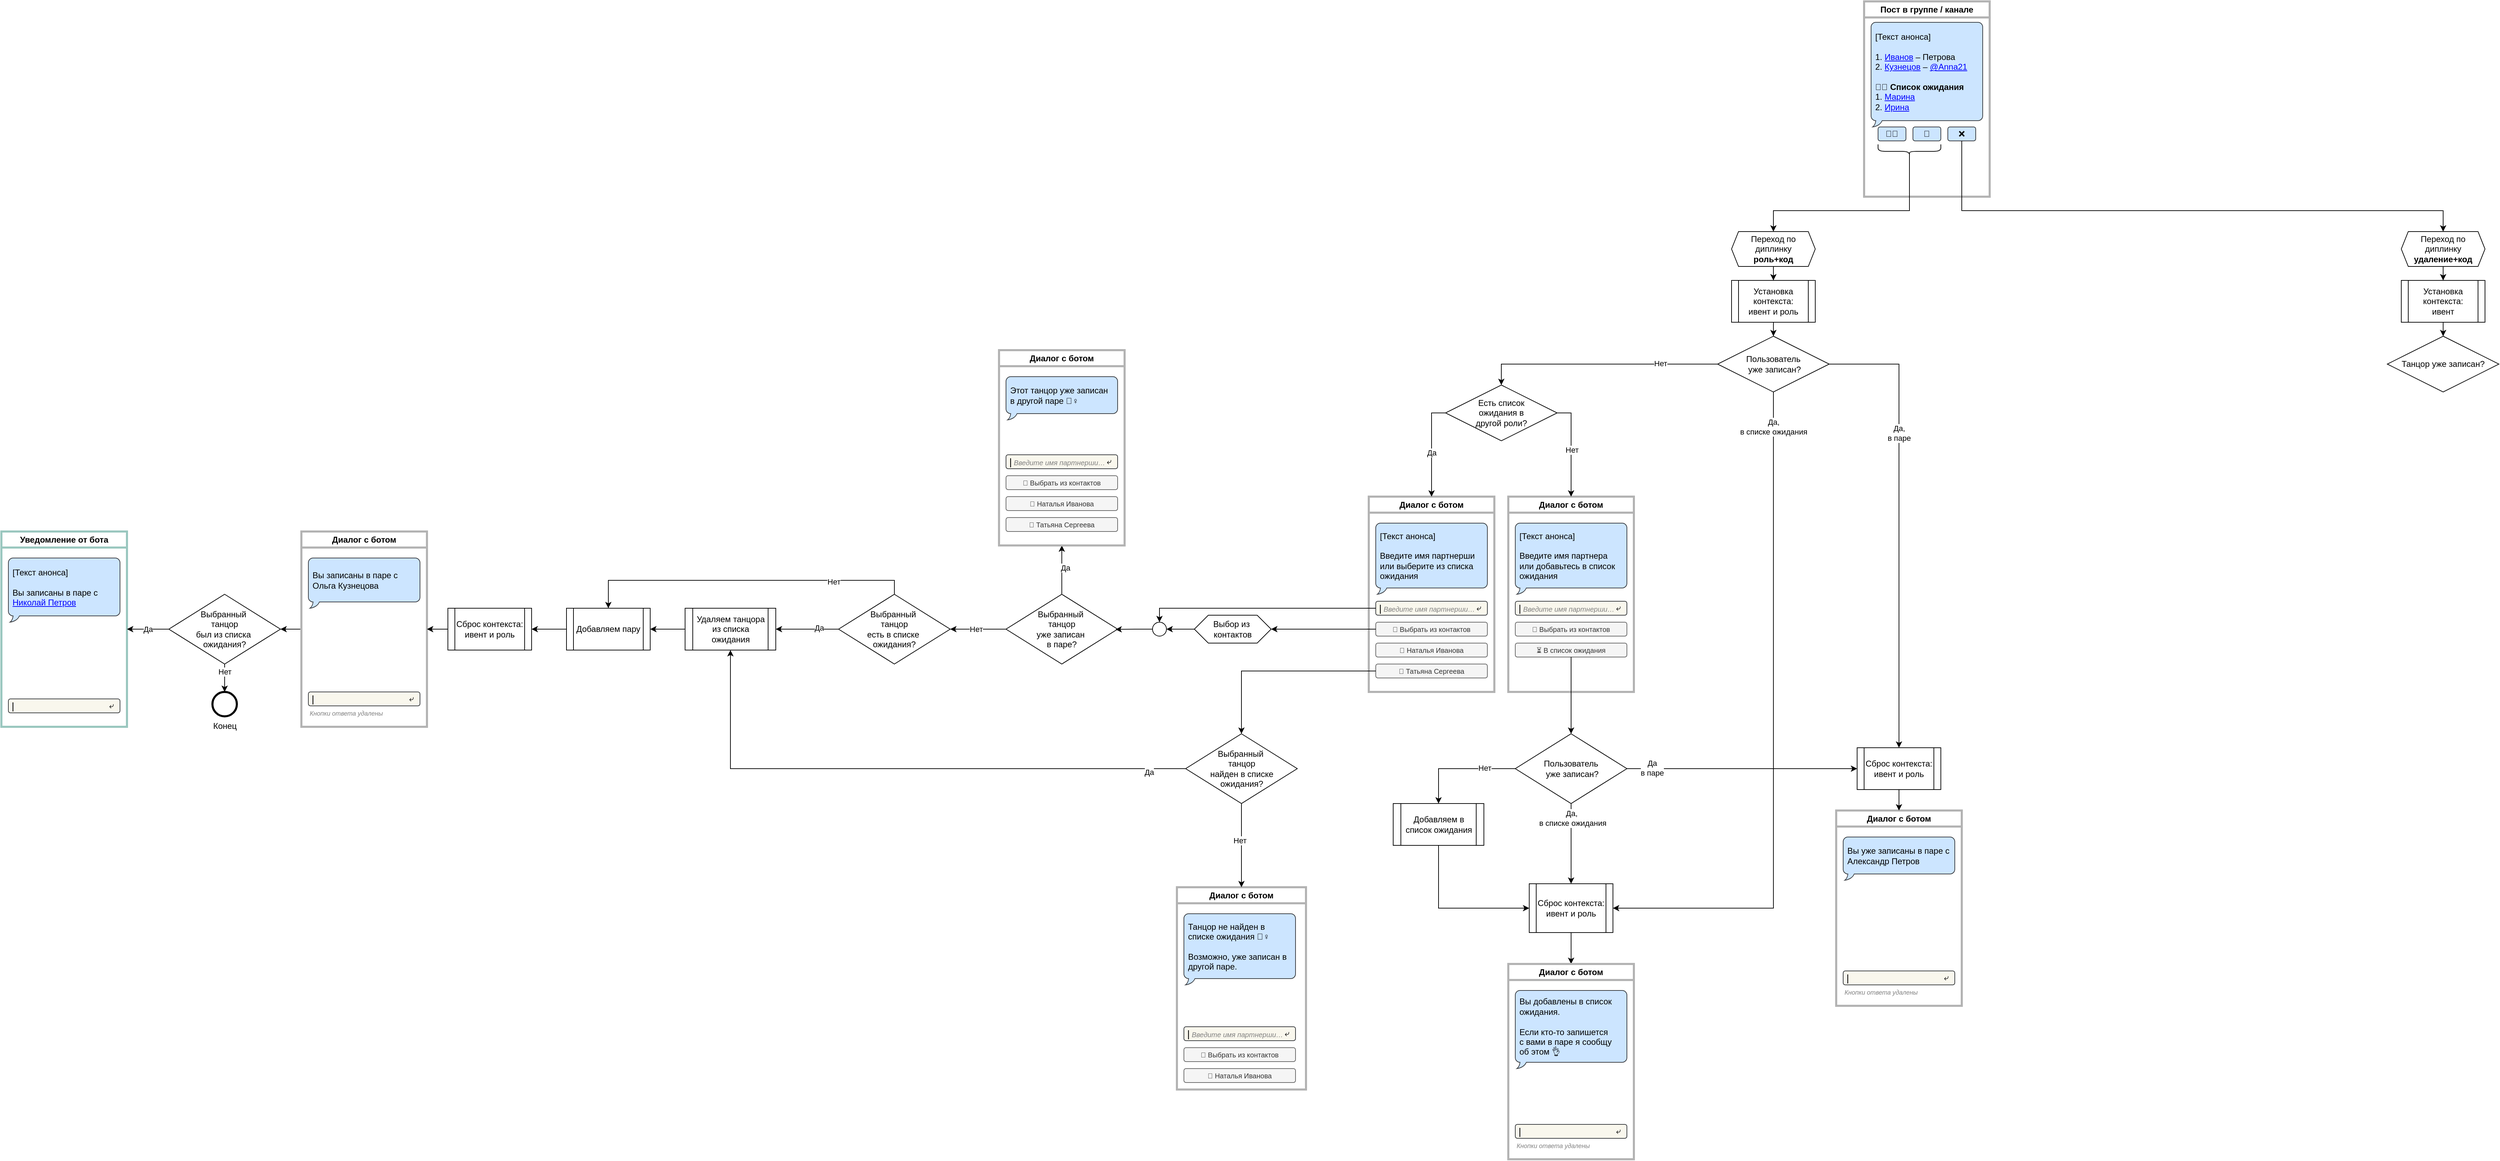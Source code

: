<mxfile version="24.7.17">
  <diagram name="Page-1" id="JDkaawDtC3-U4X-kzh8b">
    <mxGraphModel dx="4072" dy="785" grid="1" gridSize="10" guides="1" tooltips="1" connect="1" arrows="1" fold="1" page="0" pageScale="1" pageWidth="827" pageHeight="1169" math="0" shadow="0">
      <root>
        <mxCell id="0" />
        <mxCell id="1" parent="0" />
        <mxCell id="4QSRPq3Sfnn2Gb9Fl4zd-1" value="Пост в группе / канале" style="swimlane;whiteSpace=wrap;html=1;strokeWidth=3;strokeColor=#B3B3B3;" vertex="1" parent="1">
          <mxGeometry x="70" y="10" width="180" height="280" as="geometry" />
        </mxCell>
        <mxCell id="4QSRPq3Sfnn2Gb9Fl4zd-38" value="&lt;span style=&quot;text-wrap: nowrap;&quot;&gt;[Текст анонса]&lt;/span&gt;&lt;div&gt;&lt;span style=&quot;text-wrap: nowrap;&quot;&gt;&lt;br&gt;&lt;/span&gt;&lt;/div&gt;&lt;div&gt;&lt;span style=&quot;text-wrap: nowrap;&quot;&gt;1. &lt;font style=&quot;&quot; color=&quot;#0000ff&quot;&gt;&lt;u&gt;Иванов&lt;/u&gt;&lt;/font&gt; – Петрова&lt;/span&gt;&lt;/div&gt;&lt;div&gt;&lt;span style=&quot;text-wrap: nowrap;&quot;&gt;2. &lt;font style=&quot;&quot; color=&quot;#0000ff&quot;&gt;&lt;u&gt;Кузнецов&lt;/u&gt;&lt;/font&gt; – &lt;font color=&quot;#0000ff&quot;&gt;&lt;u&gt;@Anna21&lt;/u&gt;&lt;/font&gt;&lt;/span&gt;&lt;/div&gt;&lt;div&gt;&lt;span style=&quot;text-wrap: nowrap;&quot;&gt;&lt;br&gt;&lt;/span&gt;&lt;/div&gt;&lt;div&gt;&lt;span style=&quot;text-wrap: nowrap;&quot;&gt;💃🏻 &lt;b&gt;Список ожидания&lt;/b&gt;&lt;/span&gt;&lt;/div&gt;&lt;div&gt;&lt;span style=&quot;text-wrap: nowrap;&quot;&gt;1. &lt;font style=&quot;&quot; color=&quot;#0000ff&quot;&gt;&lt;u&gt;Марина&lt;/u&gt;&lt;/font&gt;&lt;/span&gt;&lt;/div&gt;&lt;div&gt;&lt;span style=&quot;text-wrap: nowrap;&quot;&gt;2. &lt;font style=&quot;&quot; color=&quot;#0000ff&quot;&gt;&lt;u&gt;Ирина&lt;/u&gt;&lt;/font&gt;&lt;/span&gt;&lt;/div&gt;" style="whiteSpace=wrap;html=1;shape=mxgraph.basic.roundRectCallout;dx=5.4;dy=9;size=6.79;boundedLbl=1;align=left;fillColor=#cce5ff;strokeColor=#36393d;spacing=2;spacingLeft=4;spacingRight=4;" vertex="1" parent="4QSRPq3Sfnn2Gb9Fl4zd-1">
          <mxGeometry x="10" y="30" width="160" height="150" as="geometry" />
        </mxCell>
        <mxCell id="4QSRPq3Sfnn2Gb9Fl4zd-195" value="" style="group" vertex="1" connectable="0" parent="4QSRPq3Sfnn2Gb9Fl4zd-1">
          <mxGeometry x="20" y="180" width="140" height="45" as="geometry" />
        </mxCell>
        <mxCell id="4QSRPq3Sfnn2Gb9Fl4zd-4" value="❌" style="rounded=1;whiteSpace=wrap;html=1;fillColor=#cce5ff;strokeColor=#36393d;" vertex="1" parent="4QSRPq3Sfnn2Gb9Fl4zd-195">
          <mxGeometry x="100" width="40" height="20" as="geometry" />
        </mxCell>
        <mxCell id="4QSRPq3Sfnn2Gb9Fl4zd-3" value="🕺" style="rounded=1;whiteSpace=wrap;html=1;fillColor=#cce5ff;strokeColor=#36393d;" vertex="1" parent="4QSRPq3Sfnn2Gb9Fl4zd-195">
          <mxGeometry x="50" width="40" height="20" as="geometry" />
        </mxCell>
        <mxCell id="4QSRPq3Sfnn2Gb9Fl4zd-2" value="💃🏻" style="rounded=1;whiteSpace=wrap;html=1;fillColor=#cce5ff;strokeColor=#36393d;" vertex="1" parent="4QSRPq3Sfnn2Gb9Fl4zd-195">
          <mxGeometry width="40" height="20" as="geometry" />
        </mxCell>
        <mxCell id="4QSRPq3Sfnn2Gb9Fl4zd-8" value="" style="shape=curlyBracket;whiteSpace=wrap;html=1;rounded=1;labelPosition=left;verticalLabelPosition=middle;align=right;verticalAlign=middle;rotation=-90;" vertex="1" parent="4QSRPq3Sfnn2Gb9Fl4zd-195">
          <mxGeometry x="35" y="-10" width="20" height="90" as="geometry" />
        </mxCell>
        <mxCell id="4QSRPq3Sfnn2Gb9Fl4zd-42" style="edgeStyle=orthogonalEdgeStyle;rounded=0;orthogonalLoop=1;jettySize=auto;html=1;entryX=0.5;entryY=0;entryDx=0;entryDy=0;" edge="1" parent="1" source="4QSRPq3Sfnn2Gb9Fl4zd-9" target="4QSRPq3Sfnn2Gb9Fl4zd-39">
          <mxGeometry relative="1" as="geometry" />
        </mxCell>
        <mxCell id="4QSRPq3Sfnn2Gb9Fl4zd-43" value="Нет" style="edgeLabel;html=1;align=center;verticalAlign=middle;resizable=0;points=[];" vertex="1" connectable="0" parent="4QSRPq3Sfnn2Gb9Fl4zd-42">
          <mxGeometry x="-0.517" y="-1" relative="1" as="geometry">
            <mxPoint as="offset" />
          </mxGeometry>
        </mxCell>
        <mxCell id="4QSRPq3Sfnn2Gb9Fl4zd-56" style="edgeStyle=orthogonalEdgeStyle;rounded=0;orthogonalLoop=1;jettySize=auto;html=1;entryX=1;entryY=0.5;entryDx=0;entryDy=0;" edge="1" parent="1" source="4QSRPq3Sfnn2Gb9Fl4zd-9" target="4QSRPq3Sfnn2Gb9Fl4zd-212">
          <mxGeometry relative="1" as="geometry">
            <mxPoint x="-450" y="1420" as="targetPoint" />
            <Array as="points">
              <mxPoint x="-60" y="1310" />
            </Array>
          </mxGeometry>
        </mxCell>
        <mxCell id="4QSRPq3Sfnn2Gb9Fl4zd-57" value="Да,&lt;div&gt;в списке ожидания&lt;/div&gt;" style="edgeLabel;html=1;align=center;verticalAlign=middle;resizable=0;points=[];" vertex="1" connectable="0" parent="4QSRPq3Sfnn2Gb9Fl4zd-56">
          <mxGeometry x="-0.311" y="1" relative="1" as="geometry">
            <mxPoint x="-1" y="-284" as="offset" />
          </mxGeometry>
        </mxCell>
        <mxCell id="4QSRPq3Sfnn2Gb9Fl4zd-60" style="edgeStyle=orthogonalEdgeStyle;rounded=0;orthogonalLoop=1;jettySize=auto;html=1;entryX=0.5;entryY=0;entryDx=0;entryDy=0;" edge="1" parent="1" source="4QSRPq3Sfnn2Gb9Fl4zd-9" target="4QSRPq3Sfnn2Gb9Fl4zd-210">
          <mxGeometry relative="1" as="geometry">
            <mxPoint x="120" y="1040" as="targetPoint" />
          </mxGeometry>
        </mxCell>
        <mxCell id="4QSRPq3Sfnn2Gb9Fl4zd-61" value="Да,&lt;div&gt;в паре&lt;/div&gt;" style="edgeLabel;html=1;align=center;verticalAlign=middle;resizable=0;points=[];" vertex="1" connectable="0" parent="4QSRPq3Sfnn2Gb9Fl4zd-60">
          <mxGeometry x="0.477" y="2" relative="1" as="geometry">
            <mxPoint x="-2" y="-281" as="offset" />
          </mxGeometry>
        </mxCell>
        <mxCell id="4QSRPq3Sfnn2Gb9Fl4zd-9" value="Пользователь&lt;div&gt;&amp;nbsp;уже записан?&lt;/div&gt;" style="rhombus;whiteSpace=wrap;html=1;" vertex="1" parent="1">
          <mxGeometry x="-140" y="490" width="160" height="80" as="geometry" />
        </mxCell>
        <mxCell id="4QSRPq3Sfnn2Gb9Fl4zd-47" style="edgeStyle=orthogonalEdgeStyle;rounded=0;orthogonalLoop=1;jettySize=auto;html=1;entryX=0.5;entryY=0;entryDx=0;entryDy=0;" edge="1" parent="1" source="4QSRPq3Sfnn2Gb9Fl4zd-10" target="4QSRPq3Sfnn2Gb9Fl4zd-23">
          <mxGeometry relative="1" as="geometry" />
        </mxCell>
        <mxCell id="4QSRPq3Sfnn2Gb9Fl4zd-10" value="Переход по диплинку&lt;div&gt;&lt;b&gt;роль+код&lt;/b&gt;&lt;/div&gt;" style="shape=hexagon;perimeter=hexagonPerimeter2;whiteSpace=wrap;html=1;fixedSize=1;size=10;" vertex="1" parent="1">
          <mxGeometry x="-120" y="340" width="120" height="50" as="geometry" />
        </mxCell>
        <mxCell id="4QSRPq3Sfnn2Gb9Fl4zd-11" value="Диалог с ботом" style="swimlane;whiteSpace=wrap;html=1;strokeWidth=3;strokeColor=#B3B3B3;" vertex="1" parent="1">
          <mxGeometry x="-640" y="720" width="180" height="280" as="geometry" />
        </mxCell>
        <mxCell id="4QSRPq3Sfnn2Gb9Fl4zd-33" value="" style="group" vertex="1" connectable="0" parent="4QSRPq3Sfnn2Gb9Fl4zd-11">
          <mxGeometry x="10" y="140" width="164" height="120" as="geometry" />
        </mxCell>
        <mxCell id="4QSRPq3Sfnn2Gb9Fl4zd-14" value="&lt;font style=&quot;font-size: 10px;&quot;&gt;👤 Татьяна Сергеева&lt;/font&gt;" style="rounded=1;whiteSpace=wrap;html=1;fillColor=#f5f5f5;fontColor=#333333;strokeColor=#666666;" vertex="1" parent="4QSRPq3Sfnn2Gb9Fl4zd-33">
          <mxGeometry y="100" width="160" height="20" as="geometry" />
        </mxCell>
        <mxCell id="4QSRPq3Sfnn2Gb9Fl4zd-17" value="&lt;font style=&quot;&quot;&gt;&lt;i style=&quot;font-size: 10px;&quot;&gt;&amp;nbsp;&lt;/i&gt;&lt;font style=&quot;font-size: 14px;&quot;&gt;|&lt;/font&gt;&lt;i style=&quot;font-size: 10px;&quot;&gt; &lt;font color=&quot;#808080&quot;&gt;Введите имя партнерши…&lt;/font&gt;&lt;/i&gt;&lt;/font&gt;" style="rounded=1;whiteSpace=wrap;html=1;fillColor=#f9f7ed;strokeColor=#36393d;align=left;" vertex="1" parent="4QSRPq3Sfnn2Gb9Fl4zd-33">
          <mxGeometry y="10" width="160" height="20" as="geometry" />
        </mxCell>
        <mxCell id="4QSRPq3Sfnn2Gb9Fl4zd-19" value="&lt;font style=&quot;font-size: 10px;&quot;&gt;👤 Наталья Иванова&lt;/font&gt;" style="rounded=1;whiteSpace=wrap;html=1;fillColor=#f5f5f5;fontColor=#333333;strokeColor=#666666;" vertex="1" parent="4QSRPq3Sfnn2Gb9Fl4zd-33">
          <mxGeometry y="70" width="160" height="20" as="geometry" />
        </mxCell>
        <mxCell id="4QSRPq3Sfnn2Gb9Fl4zd-20" value="&lt;font style=&quot;font-size: 10px;&quot;&gt;👥 Выбрать из контактов&lt;/font&gt;" style="rounded=1;whiteSpace=wrap;html=1;fillColor=#f5f5f5;fontColor=#333333;strokeColor=#666666;" vertex="1" parent="4QSRPq3Sfnn2Gb9Fl4zd-33">
          <mxGeometry y="40" width="160" height="20" as="geometry" />
        </mxCell>
        <mxCell id="4QSRPq3Sfnn2Gb9Fl4zd-21" value="⤵️" style="text;html=1;align=center;verticalAlign=middle;resizable=0;points=[];autosize=1;strokeColor=none;fillColor=none;rotation=90;" vertex="1" parent="4QSRPq3Sfnn2Gb9Fl4zd-33">
          <mxGeometry x="129" y="5" width="40" height="30" as="geometry" />
        </mxCell>
        <mxCell id="4QSRPq3Sfnn2Gb9Fl4zd-37" value="&lt;span style=&quot;text-wrap: nowrap;&quot;&gt;[Текст анонса]&lt;/span&gt;&lt;div style=&quot;text-wrap: nowrap;&quot;&gt;&lt;br&gt;&lt;/div&gt;&lt;div style=&quot;text-wrap: nowrap;&quot;&gt;Введите имя партнерши&lt;br&gt;или&amp;nbsp;&lt;span style=&quot;background-color: initial;&quot;&gt;выберите из списка&lt;/span&gt;&lt;/div&gt;&lt;div style=&quot;text-wrap: nowrap;&quot;&gt;&lt;span style=&quot;background-color: initial;&quot;&gt;ожидания&lt;/span&gt;&lt;/div&gt;" style="whiteSpace=wrap;html=1;shape=mxgraph.basic.roundRectCallout;dx=5.4;dy=9;size=6.79;boundedLbl=1;align=left;fillColor=#cce5ff;strokeColor=#36393d;spacingLeft=4;spacingRight=4;" vertex="1" parent="4QSRPq3Sfnn2Gb9Fl4zd-11">
          <mxGeometry x="10" y="38" width="160" height="102" as="geometry" />
        </mxCell>
        <mxCell id="4QSRPq3Sfnn2Gb9Fl4zd-48" style="edgeStyle=orthogonalEdgeStyle;rounded=0;orthogonalLoop=1;jettySize=auto;html=1;entryX=0.5;entryY=0;entryDx=0;entryDy=0;" edge="1" parent="1" source="4QSRPq3Sfnn2Gb9Fl4zd-23" target="4QSRPq3Sfnn2Gb9Fl4zd-9">
          <mxGeometry relative="1" as="geometry" />
        </mxCell>
        <mxCell id="4QSRPq3Sfnn2Gb9Fl4zd-23" value="Установка контекста:&lt;div&gt;ивент и роль&lt;/div&gt;" style="shape=process;whiteSpace=wrap;html=1;backgroundOutline=1;size=0.083;" vertex="1" parent="1">
          <mxGeometry x="-120" y="410" width="120" height="60" as="geometry" />
        </mxCell>
        <mxCell id="4QSRPq3Sfnn2Gb9Fl4zd-24" value="Диалог с ботом" style="swimlane;whiteSpace=wrap;html=1;strokeWidth=3;strokeColor=#B3B3B3;" vertex="1" parent="1">
          <mxGeometry x="-440" y="720" width="180" height="280" as="geometry" />
        </mxCell>
        <mxCell id="4QSRPq3Sfnn2Gb9Fl4zd-34" value="" style="group" vertex="1" connectable="0" parent="4QSRPq3Sfnn2Gb9Fl4zd-24">
          <mxGeometry x="10" y="140" width="164" height="90" as="geometry" />
        </mxCell>
        <mxCell id="4QSRPq3Sfnn2Gb9Fl4zd-27" value="&lt;font style=&quot;&quot;&gt;&lt;i style=&quot;font-size: 10px;&quot;&gt;&amp;nbsp;&lt;/i&gt;&lt;font style=&quot;font-size: 14px;&quot;&gt;|&lt;/font&gt;&lt;i style=&quot;font-size: 10px;&quot;&gt; &lt;font color=&quot;#808080&quot;&gt;Введите имя партнерши…&lt;/font&gt;&lt;/i&gt;&lt;/font&gt;" style="rounded=1;whiteSpace=wrap;html=1;fillColor=#f9f7ed;strokeColor=#36393d;align=left;" vertex="1" parent="4QSRPq3Sfnn2Gb9Fl4zd-34">
          <mxGeometry y="10" width="160" height="20" as="geometry" />
        </mxCell>
        <mxCell id="4QSRPq3Sfnn2Gb9Fl4zd-29" value="&lt;font style=&quot;font-size: 10px;&quot;&gt;⏳ В список ожидания&lt;/font&gt;" style="rounded=1;whiteSpace=wrap;html=1;fillColor=#f5f5f5;fontColor=#333333;strokeColor=#666666;" vertex="1" parent="4QSRPq3Sfnn2Gb9Fl4zd-34">
          <mxGeometry y="70" width="160" height="20" as="geometry" />
        </mxCell>
        <mxCell id="4QSRPq3Sfnn2Gb9Fl4zd-30" value="&lt;font style=&quot;font-size: 10px;&quot;&gt;👥 Выбрать из контактов&lt;/font&gt;" style="rounded=1;whiteSpace=wrap;html=1;fillColor=#f5f5f5;fontColor=#333333;strokeColor=#666666;" vertex="1" parent="4QSRPq3Sfnn2Gb9Fl4zd-34">
          <mxGeometry y="40" width="160" height="20" as="geometry" />
        </mxCell>
        <mxCell id="4QSRPq3Sfnn2Gb9Fl4zd-31" value="⤵️" style="text;html=1;align=center;verticalAlign=middle;resizable=0;points=[];autosize=1;strokeColor=none;fillColor=none;rotation=90;" vertex="1" parent="4QSRPq3Sfnn2Gb9Fl4zd-34">
          <mxGeometry x="129" y="5" width="40" height="30" as="geometry" />
        </mxCell>
        <mxCell id="4QSRPq3Sfnn2Gb9Fl4zd-36" value="&lt;span style=&quot;text-wrap: nowrap;&quot;&gt;[Текст анонса]&lt;/span&gt;&lt;div style=&quot;text-wrap: nowrap;&quot;&gt;&lt;br&gt;&lt;/div&gt;&lt;div style=&quot;text-wrap: nowrap;&quot;&gt;Введите имя партнера&lt;br&gt;или добавьтесь в список&amp;nbsp;&lt;/div&gt;&lt;div style=&quot;text-wrap: nowrap;&quot;&gt;ожидания&lt;/div&gt;" style="whiteSpace=wrap;html=1;shape=mxgraph.basic.roundRectCallout;dx=5.4;dy=9;size=6.79;boundedLbl=1;align=left;fillColor=#cce5ff;strokeColor=#36393d;spacingLeft=4;spacingRight=4;" vertex="1" parent="4QSRPq3Sfnn2Gb9Fl4zd-24">
          <mxGeometry x="10" y="38" width="160" height="102" as="geometry" />
        </mxCell>
        <mxCell id="4QSRPq3Sfnn2Gb9Fl4zd-40" style="edgeStyle=orthogonalEdgeStyle;rounded=0;orthogonalLoop=1;jettySize=auto;html=1;entryX=0.5;entryY=0;entryDx=0;entryDy=0;exitX=0;exitY=0.5;exitDx=0;exitDy=0;" edge="1" parent="1" source="4QSRPq3Sfnn2Gb9Fl4zd-39" target="4QSRPq3Sfnn2Gb9Fl4zd-11">
          <mxGeometry relative="1" as="geometry" />
        </mxCell>
        <mxCell id="4QSRPq3Sfnn2Gb9Fl4zd-44" value="Да" style="edgeLabel;html=1;align=center;verticalAlign=middle;resizable=0;points=[];" vertex="1" connectable="0" parent="4QSRPq3Sfnn2Gb9Fl4zd-40">
          <mxGeometry x="0.097" relative="1" as="geometry">
            <mxPoint as="offset" />
          </mxGeometry>
        </mxCell>
        <mxCell id="4QSRPq3Sfnn2Gb9Fl4zd-41" style="edgeStyle=orthogonalEdgeStyle;rounded=0;orthogonalLoop=1;jettySize=auto;html=1;entryX=0.5;entryY=0;entryDx=0;entryDy=0;exitX=1;exitY=0.5;exitDx=0;exitDy=0;" edge="1" parent="1" source="4QSRPq3Sfnn2Gb9Fl4zd-39" target="4QSRPq3Sfnn2Gb9Fl4zd-24">
          <mxGeometry relative="1" as="geometry" />
        </mxCell>
        <mxCell id="4QSRPq3Sfnn2Gb9Fl4zd-45" value="Нет" style="edgeLabel;html=1;align=center;verticalAlign=middle;resizable=0;points=[];" vertex="1" connectable="0" parent="4QSRPq3Sfnn2Gb9Fl4zd-41">
          <mxGeometry x="0.042" y="1" relative="1" as="geometry">
            <mxPoint as="offset" />
          </mxGeometry>
        </mxCell>
        <mxCell id="4QSRPq3Sfnn2Gb9Fl4zd-39" value="Есть список &lt;br&gt;ожидания в&lt;br&gt;другой роли?" style="rhombus;whiteSpace=wrap;html=1;" vertex="1" parent="1">
          <mxGeometry x="-530" y="560" width="160" height="80" as="geometry" />
        </mxCell>
        <mxCell id="4QSRPq3Sfnn2Gb9Fl4zd-46" style="edgeStyle=orthogonalEdgeStyle;rounded=0;orthogonalLoop=1;jettySize=auto;html=1;entryX=0.5;entryY=0;entryDx=0;entryDy=0;exitX=0.1;exitY=0.5;exitDx=0;exitDy=0;exitPerimeter=0;" edge="1" parent="1" source="4QSRPq3Sfnn2Gb9Fl4zd-8" target="4QSRPq3Sfnn2Gb9Fl4zd-10">
          <mxGeometry relative="1" as="geometry">
            <Array as="points">
              <mxPoint x="135" y="310" />
              <mxPoint x="-60" y="310" />
            </Array>
          </mxGeometry>
        </mxCell>
        <mxCell id="4QSRPq3Sfnn2Gb9Fl4zd-65" style="edgeStyle=orthogonalEdgeStyle;rounded=0;orthogonalLoop=1;jettySize=auto;html=1;" edge="1" parent="1" source="4QSRPq3Sfnn2Gb9Fl4zd-62" target="4QSRPq3Sfnn2Gb9Fl4zd-64">
          <mxGeometry relative="1" as="geometry" />
        </mxCell>
        <mxCell id="4QSRPq3Sfnn2Gb9Fl4zd-62" value="Переход по диплинку&lt;div&gt;&lt;b&gt;удаление+код&lt;/b&gt;&lt;/div&gt;" style="shape=hexagon;perimeter=hexagonPerimeter2;whiteSpace=wrap;html=1;fixedSize=1;size=10;" vertex="1" parent="1">
          <mxGeometry x="840" y="340" width="120" height="50" as="geometry" />
        </mxCell>
        <mxCell id="4QSRPq3Sfnn2Gb9Fl4zd-63" style="edgeStyle=orthogonalEdgeStyle;rounded=0;orthogonalLoop=1;jettySize=auto;html=1;entryX=0.5;entryY=0;entryDx=0;entryDy=0;exitX=0.5;exitY=1;exitDx=0;exitDy=0;" edge="1" parent="1" source="4QSRPq3Sfnn2Gb9Fl4zd-4" target="4QSRPq3Sfnn2Gb9Fl4zd-62">
          <mxGeometry relative="1" as="geometry">
            <Array as="points">
              <mxPoint x="210" y="310" />
              <mxPoint x="900" y="310" />
            </Array>
          </mxGeometry>
        </mxCell>
        <mxCell id="4QSRPq3Sfnn2Gb9Fl4zd-67" style="edgeStyle=orthogonalEdgeStyle;rounded=0;orthogonalLoop=1;jettySize=auto;html=1;entryX=0.5;entryY=0;entryDx=0;entryDy=0;" edge="1" parent="1" source="4QSRPq3Sfnn2Gb9Fl4zd-64" target="4QSRPq3Sfnn2Gb9Fl4zd-66">
          <mxGeometry relative="1" as="geometry" />
        </mxCell>
        <mxCell id="4QSRPq3Sfnn2Gb9Fl4zd-64" value="Установка контекста:&lt;div&gt;ивент&lt;/div&gt;" style="shape=process;whiteSpace=wrap;html=1;backgroundOutline=1;size=0.083;" vertex="1" parent="1">
          <mxGeometry x="840" y="410" width="120" height="60" as="geometry" />
        </mxCell>
        <mxCell id="4QSRPq3Sfnn2Gb9Fl4zd-66" value="Танцор уже записан?" style="rhombus;whiteSpace=wrap;html=1;" vertex="1" parent="1">
          <mxGeometry x="820" y="490" width="160" height="80" as="geometry" />
        </mxCell>
        <mxCell id="4QSRPq3Sfnn2Gb9Fl4zd-202" style="edgeStyle=orthogonalEdgeStyle;rounded=0;orthogonalLoop=1;jettySize=auto;html=1;exitX=0;exitY=0.5;exitDx=0;exitDy=0;entryX=1;entryY=0.5;entryDx=0;entryDy=0;" edge="1" parent="1" source="4QSRPq3Sfnn2Gb9Fl4zd-88" target="4QSRPq3Sfnn2Gb9Fl4zd-197">
          <mxGeometry relative="1" as="geometry" />
        </mxCell>
        <mxCell id="4QSRPq3Sfnn2Gb9Fl4zd-88" value="Диалог с ботом" style="swimlane;whiteSpace=wrap;html=1;strokeWidth=3;strokeColor=#B3B3B3;" vertex="1" parent="1">
          <mxGeometry x="-2170" y="770" width="180" height="280" as="geometry" />
        </mxCell>
        <mxCell id="4QSRPq3Sfnn2Gb9Fl4zd-89" value="&lt;span style=&quot;text-wrap: nowrap;&quot;&gt;Вы записаны в паре с&lt;/span&gt;&lt;span style=&quot;text-wrap: nowrap; background-color: initial;&quot;&gt;&amp;nbsp;&lt;/span&gt;&lt;div&gt;&lt;span style=&quot;text-wrap: nowrap; background-color: initial;&quot;&gt;Ольга&amp;nbsp;&lt;/span&gt;&lt;span style=&quot;text-wrap: nowrap; background-color: initial;&quot;&gt;Кузнецова&lt;/span&gt;&lt;/div&gt;" style="whiteSpace=wrap;html=1;shape=mxgraph.basic.roundRectCallout;dx=5.4;dy=9;size=6.79;boundedLbl=1;align=left;fillColor=#cce5ff;strokeColor=#36393d;spacingLeft=4;spacingRight=4;" vertex="1" parent="4QSRPq3Sfnn2Gb9Fl4zd-88">
          <mxGeometry x="10" y="38" width="160" height="72" as="geometry" />
        </mxCell>
        <mxCell id="4QSRPq3Sfnn2Gb9Fl4zd-90" value="" style="group" vertex="1" connectable="0" parent="4QSRPq3Sfnn2Gb9Fl4zd-88">
          <mxGeometry x="10" y="220" width="164" height="40" as="geometry" />
        </mxCell>
        <mxCell id="4QSRPq3Sfnn2Gb9Fl4zd-91" value="&lt;font style=&quot;&quot;&gt;&lt;i style=&quot;font-size: 10px;&quot;&gt;&amp;nbsp;&lt;/i&gt;&lt;font style=&quot;font-size: 14px;&quot;&gt;|&lt;/font&gt;&lt;/font&gt;" style="rounded=1;whiteSpace=wrap;html=1;fillColor=#f9f7ed;strokeColor=#36393d;align=left;" vertex="1" parent="4QSRPq3Sfnn2Gb9Fl4zd-90">
          <mxGeometry y="10" width="160" height="20" as="geometry" />
        </mxCell>
        <mxCell id="4QSRPq3Sfnn2Gb9Fl4zd-92" value="⤵️" style="text;html=1;align=center;verticalAlign=middle;resizable=0;points=[];autosize=1;strokeColor=none;fillColor=none;rotation=90;" vertex="1" parent="4QSRPq3Sfnn2Gb9Fl4zd-90">
          <mxGeometry x="129" y="5" width="40" height="30" as="geometry" />
        </mxCell>
        <mxCell id="4QSRPq3Sfnn2Gb9Fl4zd-93" value="&lt;font color=&quot;#808080&quot; style=&quot;font-size: 9px;&quot;&gt;Кнопки ответа удалены&lt;/font&gt;" style="text;html=1;align=left;verticalAlign=middle;whiteSpace=wrap;rounded=0;fontSize=10;fontStyle=2" vertex="1" parent="4QSRPq3Sfnn2Gb9Fl4zd-88">
          <mxGeometry x="10" y="250" width="160" height="20" as="geometry" />
        </mxCell>
        <mxCell id="4QSRPq3Sfnn2Gb9Fl4zd-165" style="edgeStyle=orthogonalEdgeStyle;rounded=0;orthogonalLoop=1;jettySize=auto;html=1;entryX=1;entryY=0.5;entryDx=0;entryDy=0;" edge="1" parent="1" source="4QSRPq3Sfnn2Gb9Fl4zd-99" target="4QSRPq3Sfnn2Gb9Fl4zd-163">
          <mxGeometry relative="1" as="geometry" />
        </mxCell>
        <mxCell id="4QSRPq3Sfnn2Gb9Fl4zd-99" value="Выбор из&amp;nbsp;&lt;div&gt;&lt;span style=&quot;background-color: initial;&quot;&gt;контактов&lt;/span&gt;&lt;/div&gt;" style="shape=hexagon;perimeter=hexagonPerimeter2;whiteSpace=wrap;html=1;fixedSize=1;" vertex="1" parent="1">
          <mxGeometry x="-890" y="890" width="110" height="40" as="geometry" />
        </mxCell>
        <mxCell id="4QSRPq3Sfnn2Gb9Fl4zd-100" value="Диалог с ботом" style="swimlane;whiteSpace=wrap;html=1;strokeWidth=3;strokeColor=#B3B3B3;" vertex="1" parent="1">
          <mxGeometry x="-915" y="1280" width="185" height="290" as="geometry" />
        </mxCell>
        <mxCell id="4QSRPq3Sfnn2Gb9Fl4zd-101" value="&lt;div&gt;&lt;span style=&quot;text-wrap: nowrap;&quot;&gt;Танцор не найден в&amp;nbsp;&lt;/span&gt;&lt;/div&gt;&lt;div&gt;&lt;span style=&quot;text-wrap: nowrap;&quot;&gt;списке ожидания 🤷‍♀️&lt;/span&gt;&lt;/div&gt;&lt;div&gt;&lt;span style=&quot;text-wrap: nowrap;&quot;&gt;&lt;br&gt;&lt;/span&gt;&lt;/div&gt;&lt;div&gt;&lt;span style=&quot;text-wrap: nowrap;&quot;&gt;Возможно, уже записан в&lt;/span&gt;&lt;/div&gt;&lt;div&gt;&lt;span style=&quot;text-wrap: nowrap;&quot;&gt;другой паре.&lt;/span&gt;&lt;/div&gt;" style="whiteSpace=wrap;html=1;shape=mxgraph.basic.roundRectCallout;dx=5.4;dy=9;size=6.79;boundedLbl=1;align=left;fillColor=#cce5ff;strokeColor=#36393d;spacingLeft=4;spacingRight=4;" vertex="1" parent="4QSRPq3Sfnn2Gb9Fl4zd-100">
          <mxGeometry x="10" y="38" width="160" height="102" as="geometry" />
        </mxCell>
        <mxCell id="4QSRPq3Sfnn2Gb9Fl4zd-112" value="" style="group" vertex="1" connectable="0" parent="4QSRPq3Sfnn2Gb9Fl4zd-100">
          <mxGeometry x="10" y="190" width="164" height="90" as="geometry" />
        </mxCell>
        <mxCell id="4QSRPq3Sfnn2Gb9Fl4zd-108" value="&lt;font style=&quot;&quot;&gt;&lt;i style=&quot;font-size: 10px;&quot;&gt;&amp;nbsp;&lt;/i&gt;&lt;font style=&quot;font-size: 14px;&quot;&gt;|&lt;/font&gt;&lt;i style=&quot;font-size: 10px;&quot;&gt; &lt;font color=&quot;#808080&quot;&gt;Введите имя партнерши…&lt;/font&gt;&lt;/i&gt;&lt;/font&gt;" style="rounded=1;whiteSpace=wrap;html=1;fillColor=#f9f7ed;strokeColor=#36393d;align=left;" vertex="1" parent="4QSRPq3Sfnn2Gb9Fl4zd-112">
          <mxGeometry y="10" width="160" height="20" as="geometry" />
        </mxCell>
        <mxCell id="4QSRPq3Sfnn2Gb9Fl4zd-109" value="&lt;font style=&quot;font-size: 10px;&quot;&gt;👤 Наталья Иванова&lt;/font&gt;" style="rounded=1;whiteSpace=wrap;html=1;fillColor=#f5f5f5;fontColor=#333333;strokeColor=#666666;" vertex="1" parent="4QSRPq3Sfnn2Gb9Fl4zd-112">
          <mxGeometry y="70" width="160" height="20" as="geometry" />
        </mxCell>
        <mxCell id="4QSRPq3Sfnn2Gb9Fl4zd-110" value="&lt;font style=&quot;font-size: 10px;&quot;&gt;👥 Выбрать из контактов&lt;/font&gt;" style="rounded=1;whiteSpace=wrap;html=1;fillColor=#f5f5f5;fontColor=#333333;strokeColor=#666666;" vertex="1" parent="4QSRPq3Sfnn2Gb9Fl4zd-112">
          <mxGeometry y="40" width="160" height="20" as="geometry" />
        </mxCell>
        <mxCell id="4QSRPq3Sfnn2Gb9Fl4zd-111" value="⤵️" style="text;html=1;align=center;verticalAlign=middle;resizable=0;points=[];autosize=1;strokeColor=none;fillColor=none;rotation=90;" vertex="1" parent="4QSRPq3Sfnn2Gb9Fl4zd-112">
          <mxGeometry x="129" y="5" width="40" height="30" as="geometry" />
        </mxCell>
        <mxCell id="4QSRPq3Sfnn2Gb9Fl4zd-138" style="edgeStyle=orthogonalEdgeStyle;rounded=0;orthogonalLoop=1;jettySize=auto;html=1;entryX=1;entryY=0.5;entryDx=0;entryDy=0;" edge="1" parent="1" source="4QSRPq3Sfnn2Gb9Fl4zd-113" target="4QSRPq3Sfnn2Gb9Fl4zd-131">
          <mxGeometry relative="1" as="geometry" />
        </mxCell>
        <mxCell id="4QSRPq3Sfnn2Gb9Fl4zd-158" value="Нет" style="edgeLabel;html=1;align=center;verticalAlign=middle;resizable=0;points=[];" vertex="1" connectable="0" parent="4QSRPq3Sfnn2Gb9Fl4zd-138">
          <mxGeometry x="0.044" relative="1" as="geometry">
            <mxPoint x="-1" as="offset" />
          </mxGeometry>
        </mxCell>
        <mxCell id="4QSRPq3Sfnn2Gb9Fl4zd-148" style="edgeStyle=orthogonalEdgeStyle;rounded=0;orthogonalLoop=1;jettySize=auto;html=1;entryX=0.5;entryY=1;entryDx=0;entryDy=0;" edge="1" parent="1" source="4QSRPq3Sfnn2Gb9Fl4zd-113" target="4QSRPq3Sfnn2Gb9Fl4zd-140">
          <mxGeometry relative="1" as="geometry" />
        </mxCell>
        <mxCell id="4QSRPq3Sfnn2Gb9Fl4zd-157" value="Да" style="edgeLabel;html=1;align=center;verticalAlign=middle;resizable=0;points=[];" vertex="1" connectable="0" parent="4QSRPq3Sfnn2Gb9Fl4zd-148">
          <mxGeometry x="0.087" y="-5" relative="1" as="geometry">
            <mxPoint as="offset" />
          </mxGeometry>
        </mxCell>
        <mxCell id="4QSRPq3Sfnn2Gb9Fl4zd-113" value="Выбранный&amp;nbsp;&lt;div&gt;танцор&lt;div&gt;&lt;div&gt;&lt;span style=&quot;background-color: initial;&quot;&gt;уже записан&amp;nbsp;&lt;/span&gt;&lt;/div&gt;&lt;div&gt;&lt;span style=&quot;background-color: initial;&quot;&gt;в паре?&lt;/span&gt;&lt;/div&gt;&lt;/div&gt;&lt;/div&gt;" style="rhombus;whiteSpace=wrap;html=1;" vertex="1" parent="1">
          <mxGeometry x="-1160" y="860" width="160" height="100" as="geometry" />
        </mxCell>
        <mxCell id="4QSRPq3Sfnn2Gb9Fl4zd-129" style="edgeStyle=orthogonalEdgeStyle;rounded=0;orthogonalLoop=1;jettySize=auto;html=1;entryX=1;entryY=0.5;entryDx=0;entryDy=0;exitX=0;exitY=0.5;exitDx=0;exitDy=0;exitPerimeter=0;" edge="1" parent="1" target="4QSRPq3Sfnn2Gb9Fl4zd-124">
          <mxGeometry relative="1" as="geometry">
            <mxPoint x="-1700" y="910" as="sourcePoint" />
          </mxGeometry>
        </mxCell>
        <mxCell id="4QSRPq3Sfnn2Gb9Fl4zd-203" style="edgeStyle=orthogonalEdgeStyle;rounded=0;orthogonalLoop=1;jettySize=auto;html=1;entryX=1;entryY=0.5;entryDx=0;entryDy=0;" edge="1" parent="1" source="4QSRPq3Sfnn2Gb9Fl4zd-123" target="4QSRPq3Sfnn2Gb9Fl4zd-124">
          <mxGeometry relative="1" as="geometry" />
        </mxCell>
        <mxCell id="4QSRPq3Sfnn2Gb9Fl4zd-123" value="Удаляем танцора из списка ожидания" style="shape=process;whiteSpace=wrap;html=1;backgroundOutline=1;size=0.083;" vertex="1" parent="1">
          <mxGeometry x="-1620" y="880" width="130" height="60" as="geometry" />
        </mxCell>
        <mxCell id="4QSRPq3Sfnn2Gb9Fl4zd-130" style="edgeStyle=orthogonalEdgeStyle;rounded=0;orthogonalLoop=1;jettySize=auto;html=1;entryX=1;entryY=0.5;entryDx=0;entryDy=0;" edge="1" parent="1" source="4QSRPq3Sfnn2Gb9Fl4zd-221" target="4QSRPq3Sfnn2Gb9Fl4zd-88">
          <mxGeometry relative="1" as="geometry" />
        </mxCell>
        <mxCell id="4QSRPq3Sfnn2Gb9Fl4zd-124" value="Добавляем пару" style="shape=process;whiteSpace=wrap;html=1;backgroundOutline=1;size=0.083;" vertex="1" parent="1">
          <mxGeometry x="-1790" y="880" width="120" height="60" as="geometry" />
        </mxCell>
        <mxCell id="4QSRPq3Sfnn2Gb9Fl4zd-126" style="edgeStyle=orthogonalEdgeStyle;rounded=0;orthogonalLoop=1;jettySize=auto;html=1;entryX=0.5;entryY=0;entryDx=0;entryDy=0;" edge="1" parent="1" source="4QSRPq3Sfnn2Gb9Fl4zd-125" target="4QSRPq3Sfnn2Gb9Fl4zd-100">
          <mxGeometry relative="1" as="geometry" />
        </mxCell>
        <mxCell id="4QSRPq3Sfnn2Gb9Fl4zd-155" value="Нет" style="edgeLabel;html=1;align=center;verticalAlign=middle;resizable=0;points=[];" vertex="1" connectable="0" parent="4QSRPq3Sfnn2Gb9Fl4zd-126">
          <mxGeometry x="-0.114" y="-3" relative="1" as="geometry">
            <mxPoint as="offset" />
          </mxGeometry>
        </mxCell>
        <mxCell id="4QSRPq3Sfnn2Gb9Fl4zd-128" style="edgeStyle=orthogonalEdgeStyle;rounded=0;orthogonalLoop=1;jettySize=auto;html=1;entryX=0.5;entryY=1;entryDx=0;entryDy=0;" edge="1" parent="1" source="4QSRPq3Sfnn2Gb9Fl4zd-125" target="4QSRPq3Sfnn2Gb9Fl4zd-123">
          <mxGeometry relative="1" as="geometry" />
        </mxCell>
        <mxCell id="4QSRPq3Sfnn2Gb9Fl4zd-156" value="Да" style="edgeLabel;html=1;align=center;verticalAlign=middle;resizable=0;points=[];" vertex="1" connectable="0" parent="4QSRPq3Sfnn2Gb9Fl4zd-128">
          <mxGeometry x="-0.872" y="5" relative="1" as="geometry">
            <mxPoint as="offset" />
          </mxGeometry>
        </mxCell>
        <mxCell id="4QSRPq3Sfnn2Gb9Fl4zd-125" value="Выбранный&amp;nbsp;&lt;div&gt;танцор&lt;div&gt;&lt;div&gt;&lt;div&gt;найден в списке&lt;/div&gt;&lt;div&gt;ожидания?&lt;/div&gt;&lt;/div&gt;&lt;/div&gt;&lt;/div&gt;" style="rhombus;whiteSpace=wrap;html=1;" vertex="1" parent="1">
          <mxGeometry x="-902.5" y="1060" width="160" height="100" as="geometry" />
        </mxCell>
        <mxCell id="4QSRPq3Sfnn2Gb9Fl4zd-127" style="edgeStyle=orthogonalEdgeStyle;rounded=0;orthogonalLoop=1;jettySize=auto;html=1;entryX=0.5;entryY=0;entryDx=0;entryDy=0;" edge="1" parent="1" source="4QSRPq3Sfnn2Gb9Fl4zd-14" target="4QSRPq3Sfnn2Gb9Fl4zd-125">
          <mxGeometry relative="1" as="geometry" />
        </mxCell>
        <mxCell id="4QSRPq3Sfnn2Gb9Fl4zd-132" style="edgeStyle=orthogonalEdgeStyle;rounded=0;orthogonalLoop=1;jettySize=auto;html=1;entryX=1;entryY=0.5;entryDx=0;entryDy=0;" edge="1" parent="1" source="4QSRPq3Sfnn2Gb9Fl4zd-131" target="4QSRPq3Sfnn2Gb9Fl4zd-123">
          <mxGeometry relative="1" as="geometry" />
        </mxCell>
        <mxCell id="4QSRPq3Sfnn2Gb9Fl4zd-167" value="Да" style="edgeLabel;html=1;align=center;verticalAlign=middle;resizable=0;points=[];" vertex="1" connectable="0" parent="4QSRPq3Sfnn2Gb9Fl4zd-132">
          <mxGeometry x="-0.378" y="-2" relative="1" as="geometry">
            <mxPoint as="offset" />
          </mxGeometry>
        </mxCell>
        <mxCell id="4QSRPq3Sfnn2Gb9Fl4zd-139" style="edgeStyle=orthogonalEdgeStyle;rounded=0;orthogonalLoop=1;jettySize=auto;html=1;entryX=0.5;entryY=0;entryDx=0;entryDy=0;" edge="1" parent="1" source="4QSRPq3Sfnn2Gb9Fl4zd-131" target="4QSRPq3Sfnn2Gb9Fl4zd-124">
          <mxGeometry relative="1" as="geometry">
            <Array as="points">
              <mxPoint x="-1320" y="840" />
              <mxPoint x="-1730" y="840" />
            </Array>
          </mxGeometry>
        </mxCell>
        <mxCell id="4QSRPq3Sfnn2Gb9Fl4zd-168" value="Нет" style="edgeLabel;html=1;align=center;verticalAlign=middle;resizable=0;points=[];" vertex="1" connectable="0" parent="4QSRPq3Sfnn2Gb9Fl4zd-139">
          <mxGeometry x="-0.544" y="2" relative="1" as="geometry">
            <mxPoint as="offset" />
          </mxGeometry>
        </mxCell>
        <mxCell id="4QSRPq3Sfnn2Gb9Fl4zd-131" value="Выбранный&amp;nbsp;&lt;div&gt;танцор&lt;div&gt;&lt;div&gt;&lt;span style=&quot;background-color: initial;&quot;&gt;есть в списке&amp;nbsp;&lt;/span&gt;&lt;/div&gt;&lt;div&gt;&lt;span style=&quot;background-color: initial;&quot;&gt;ожидания?&lt;/span&gt;&lt;br&gt;&lt;/div&gt;&lt;/div&gt;&lt;/div&gt;" style="rhombus;whiteSpace=wrap;html=1;" vertex="1" parent="1">
          <mxGeometry x="-1400" y="860" width="160" height="100" as="geometry" />
        </mxCell>
        <mxCell id="4QSRPq3Sfnn2Gb9Fl4zd-140" value="Диалог с ботом" style="swimlane;whiteSpace=wrap;html=1;strokeWidth=3;strokeColor=#B3B3B3;" vertex="1" parent="1">
          <mxGeometry x="-1170" y="510" width="180" height="280" as="geometry" />
        </mxCell>
        <mxCell id="4QSRPq3Sfnn2Gb9Fl4zd-141" value="" style="group" vertex="1" connectable="0" parent="4QSRPq3Sfnn2Gb9Fl4zd-140">
          <mxGeometry x="10" y="140" width="164" height="120" as="geometry" />
        </mxCell>
        <mxCell id="4QSRPq3Sfnn2Gb9Fl4zd-142" value="&lt;font style=&quot;font-size: 10px;&quot;&gt;👤 Татьяна Сергеева&lt;/font&gt;" style="rounded=1;whiteSpace=wrap;html=1;fillColor=#f5f5f5;fontColor=#333333;strokeColor=#666666;" vertex="1" parent="4QSRPq3Sfnn2Gb9Fl4zd-141">
          <mxGeometry y="100" width="160" height="20" as="geometry" />
        </mxCell>
        <mxCell id="4QSRPq3Sfnn2Gb9Fl4zd-143" value="&lt;font style=&quot;&quot;&gt;&lt;i style=&quot;font-size: 10px;&quot;&gt;&amp;nbsp;&lt;/i&gt;&lt;font style=&quot;font-size: 14px;&quot;&gt;|&lt;/font&gt;&lt;i style=&quot;font-size: 10px;&quot;&gt; &lt;font color=&quot;#808080&quot;&gt;Введите имя партнерши…&lt;/font&gt;&lt;/i&gt;&lt;/font&gt;" style="rounded=1;whiteSpace=wrap;html=1;fillColor=#f9f7ed;strokeColor=#36393d;align=left;" vertex="1" parent="4QSRPq3Sfnn2Gb9Fl4zd-141">
          <mxGeometry y="10" width="160" height="20" as="geometry" />
        </mxCell>
        <mxCell id="4QSRPq3Sfnn2Gb9Fl4zd-144" value="&lt;font style=&quot;font-size: 10px;&quot;&gt;👤 Наталья Иванова&lt;/font&gt;" style="rounded=1;whiteSpace=wrap;html=1;fillColor=#f5f5f5;fontColor=#333333;strokeColor=#666666;" vertex="1" parent="4QSRPq3Sfnn2Gb9Fl4zd-141">
          <mxGeometry y="70" width="160" height="20" as="geometry" />
        </mxCell>
        <mxCell id="4QSRPq3Sfnn2Gb9Fl4zd-145" value="&lt;font style=&quot;font-size: 10px;&quot;&gt;👥 Выбрать из контактов&lt;/font&gt;" style="rounded=1;whiteSpace=wrap;html=1;fillColor=#f5f5f5;fontColor=#333333;strokeColor=#666666;" vertex="1" parent="4QSRPq3Sfnn2Gb9Fl4zd-141">
          <mxGeometry y="40" width="160" height="20" as="geometry" />
        </mxCell>
        <mxCell id="4QSRPq3Sfnn2Gb9Fl4zd-146" value="⤵️" style="text;html=1;align=center;verticalAlign=middle;resizable=0;points=[];autosize=1;strokeColor=none;fillColor=none;rotation=90;" vertex="1" parent="4QSRPq3Sfnn2Gb9Fl4zd-141">
          <mxGeometry x="129" y="5" width="40" height="30" as="geometry" />
        </mxCell>
        <mxCell id="4QSRPq3Sfnn2Gb9Fl4zd-147" value="&lt;span style=&quot;text-wrap: nowrap;&quot;&gt;Этот танцор уже записан&lt;/span&gt;&lt;div&gt;&lt;span style=&quot;text-wrap: nowrap;&quot;&gt;в другой паре&amp;nbsp;&lt;/span&gt;&lt;span style=&quot;text-wrap: nowrap; background-color: initial;&quot;&gt;🤷‍♀️&lt;/span&gt;&lt;/div&gt;" style="whiteSpace=wrap;html=1;shape=mxgraph.basic.roundRectCallout;dx=5.4;dy=9;size=6.79;boundedLbl=1;align=left;fillColor=#cce5ff;strokeColor=#36393d;spacingLeft=4;spacingRight=4;" vertex="1" parent="4QSRPq3Sfnn2Gb9Fl4zd-140">
          <mxGeometry x="10" y="38" width="160" height="62" as="geometry" />
        </mxCell>
        <mxCell id="4QSRPq3Sfnn2Gb9Fl4zd-151" style="edgeStyle=orthogonalEdgeStyle;rounded=0;orthogonalLoop=1;jettySize=auto;html=1;entryX=0;entryY=0.5;entryDx=0;entryDy=0;exitX=1;exitY=0.5;exitDx=0;exitDy=0;" edge="1" parent="1" source="4QSRPq3Sfnn2Gb9Fl4zd-150" target="4QSRPq3Sfnn2Gb9Fl4zd-210">
          <mxGeometry relative="1" as="geometry">
            <mxPoint x="30" y="1110" as="targetPoint" />
          </mxGeometry>
        </mxCell>
        <mxCell id="4QSRPq3Sfnn2Gb9Fl4zd-154" value="Да&lt;div&gt;в паре&lt;/div&gt;" style="edgeLabel;html=1;align=center;verticalAlign=middle;resizable=0;points=[];" vertex="1" connectable="0" parent="4QSRPq3Sfnn2Gb9Fl4zd-151">
          <mxGeometry x="0.061" y="2" relative="1" as="geometry">
            <mxPoint x="-139" y="1" as="offset" />
          </mxGeometry>
        </mxCell>
        <mxCell id="4QSRPq3Sfnn2Gb9Fl4zd-186" style="edgeStyle=orthogonalEdgeStyle;rounded=0;orthogonalLoop=1;jettySize=auto;html=1;entryX=0.5;entryY=0;entryDx=0;entryDy=0;" edge="1" parent="1" source="4QSRPq3Sfnn2Gb9Fl4zd-150" target="4QSRPq3Sfnn2Gb9Fl4zd-212">
          <mxGeometry relative="1" as="geometry">
            <mxPoint x="-450" y="1350" as="targetPoint" />
            <Array as="points">
              <mxPoint x="-350" y="1270" />
            </Array>
          </mxGeometry>
        </mxCell>
        <mxCell id="4QSRPq3Sfnn2Gb9Fl4zd-187" value="Да,&amp;nbsp;&lt;div&gt;в списке ожидания&lt;/div&gt;" style="edgeLabel;html=1;align=center;verticalAlign=middle;resizable=0;points=[];" vertex="1" connectable="0" parent="4QSRPq3Sfnn2Gb9Fl4zd-186">
          <mxGeometry x="-0.267" relative="1" as="geometry">
            <mxPoint x="2" y="-21" as="offset" />
          </mxGeometry>
        </mxCell>
        <mxCell id="4QSRPq3Sfnn2Gb9Fl4zd-150" value="Пользователь&lt;div&gt;&amp;nbsp;уже записан?&lt;/div&gt;" style="rhombus;whiteSpace=wrap;html=1;" vertex="1" parent="1">
          <mxGeometry x="-430" y="1060" width="160" height="100" as="geometry" />
        </mxCell>
        <mxCell id="4QSRPq3Sfnn2Gb9Fl4zd-153" style="edgeStyle=orthogonalEdgeStyle;rounded=0;orthogonalLoop=1;jettySize=auto;html=1;" edge="1" parent="1" source="4QSRPq3Sfnn2Gb9Fl4zd-29" target="4QSRPq3Sfnn2Gb9Fl4zd-150">
          <mxGeometry relative="1" as="geometry" />
        </mxCell>
        <mxCell id="4QSRPq3Sfnn2Gb9Fl4zd-160" style="edgeStyle=orthogonalEdgeStyle;rounded=0;orthogonalLoop=1;jettySize=auto;html=1;entryX=1;entryY=0.5;entryDx=0;entryDy=0;" edge="1" parent="1" source="4QSRPq3Sfnn2Gb9Fl4zd-20" target="4QSRPq3Sfnn2Gb9Fl4zd-99">
          <mxGeometry relative="1" as="geometry" />
        </mxCell>
        <mxCell id="4QSRPq3Sfnn2Gb9Fl4zd-163" value="" style="ellipse;whiteSpace=wrap;html=1;aspect=fixed;" vertex="1" parent="1">
          <mxGeometry x="-950" y="900" width="20" height="20" as="geometry" />
        </mxCell>
        <mxCell id="4QSRPq3Sfnn2Gb9Fl4zd-164" style="edgeStyle=orthogonalEdgeStyle;rounded=0;orthogonalLoop=1;jettySize=auto;html=1;entryX=0.981;entryY=0.504;entryDx=0;entryDy=0;entryPerimeter=0;" edge="1" parent="1" source="4QSRPq3Sfnn2Gb9Fl4zd-163" target="4QSRPq3Sfnn2Gb9Fl4zd-113">
          <mxGeometry relative="1" as="geometry" />
        </mxCell>
        <mxCell id="4QSRPq3Sfnn2Gb9Fl4zd-166" style="edgeStyle=orthogonalEdgeStyle;rounded=0;orthogonalLoop=1;jettySize=auto;html=1;entryX=0.5;entryY=0;entryDx=0;entryDy=0;" edge="1" parent="1" source="4QSRPq3Sfnn2Gb9Fl4zd-17" target="4QSRPq3Sfnn2Gb9Fl4zd-163">
          <mxGeometry relative="1" as="geometry" />
        </mxCell>
        <mxCell id="4QSRPq3Sfnn2Gb9Fl4zd-171" value="Уведомление от бота" style="swimlane;whiteSpace=wrap;html=1;strokeWidth=3;strokeColor=#9AC7BF;" vertex="1" parent="1">
          <mxGeometry x="-2600" y="770" width="180" height="280" as="geometry" />
        </mxCell>
        <mxCell id="4QSRPq3Sfnn2Gb9Fl4zd-172" value="&lt;span style=&quot;text-wrap: nowrap;&quot;&gt;[Текст анонса]&lt;/span&gt;&lt;div&gt;&lt;span style=&quot;text-wrap: nowrap;&quot;&gt;&lt;br&gt;&lt;/span&gt;&lt;/div&gt;&lt;div&gt;&lt;span style=&quot;text-wrap: nowrap;&quot;&gt;Вы записаны в паре с&lt;/span&gt;&lt;/div&gt;&lt;div&gt;&lt;span style=&quot;text-wrap: nowrap;&quot;&gt;&lt;font color=&quot;#0000ff&quot;&gt;&lt;u&gt;Николай Петров&lt;/u&gt;&lt;/font&gt;&lt;/span&gt;&lt;/div&gt;" style="whiteSpace=wrap;html=1;shape=mxgraph.basic.roundRectCallout;dx=5.4;dy=9;size=6.79;boundedLbl=1;align=left;fillColor=#cce5ff;strokeColor=#36393d;spacingLeft=4;spacingRight=4;" vertex="1" parent="4QSRPq3Sfnn2Gb9Fl4zd-171">
          <mxGeometry x="10" y="38" width="160" height="92" as="geometry" />
        </mxCell>
        <mxCell id="4QSRPq3Sfnn2Gb9Fl4zd-173" value="" style="group" vertex="1" connectable="0" parent="4QSRPq3Sfnn2Gb9Fl4zd-171">
          <mxGeometry x="10" y="230" width="164" height="40" as="geometry" />
        </mxCell>
        <mxCell id="4QSRPq3Sfnn2Gb9Fl4zd-174" value="&lt;font style=&quot;&quot;&gt;&lt;i style=&quot;font-size: 10px;&quot;&gt;&amp;nbsp;&lt;/i&gt;&lt;font style=&quot;font-size: 14px;&quot;&gt;|&lt;/font&gt;&lt;/font&gt;" style="rounded=1;whiteSpace=wrap;html=1;fillColor=#f9f7ed;strokeColor=#36393d;align=left;" vertex="1" parent="4QSRPq3Sfnn2Gb9Fl4zd-173">
          <mxGeometry y="10" width="160" height="20" as="geometry" />
        </mxCell>
        <mxCell id="4QSRPq3Sfnn2Gb9Fl4zd-175" value="⤵️" style="text;html=1;align=center;verticalAlign=middle;resizable=0;points=[];autosize=1;strokeColor=none;fillColor=none;rotation=90;" vertex="1" parent="4QSRPq3Sfnn2Gb9Fl4zd-173">
          <mxGeometry x="129" y="5" width="40" height="30" as="geometry" />
        </mxCell>
        <mxCell id="4QSRPq3Sfnn2Gb9Fl4zd-189" value="" style="edgeStyle=orthogonalEdgeStyle;rounded=0;orthogonalLoop=1;jettySize=auto;html=1;entryX=0.5;entryY=0;entryDx=0;entryDy=0;exitX=0;exitY=0.5;exitDx=0;exitDy=0;" edge="1" parent="1" source="4QSRPq3Sfnn2Gb9Fl4zd-150" target="4QSRPq3Sfnn2Gb9Fl4zd-188">
          <mxGeometry x="-0.84" relative="1" as="geometry">
            <mxPoint x="-270" y="1110" as="sourcePoint" />
            <mxPoint x="-140" y="1230" as="targetPoint" />
            <mxPoint as="offset" />
          </mxGeometry>
        </mxCell>
        <mxCell id="4QSRPq3Sfnn2Gb9Fl4zd-194" value="Нет" style="edgeLabel;html=1;align=center;verticalAlign=middle;resizable=0;points=[];" vertex="1" connectable="0" parent="4QSRPq3Sfnn2Gb9Fl4zd-189">
          <mxGeometry x="-0.444" y="-1" relative="1" as="geometry">
            <mxPoint as="offset" />
          </mxGeometry>
        </mxCell>
        <mxCell id="4QSRPq3Sfnn2Gb9Fl4zd-193" style="edgeStyle=orthogonalEdgeStyle;rounded=0;orthogonalLoop=1;jettySize=auto;html=1;entryX=0;entryY=0.5;entryDx=0;entryDy=0;exitX=0.5;exitY=1;exitDx=0;exitDy=0;" edge="1" parent="1" source="4QSRPq3Sfnn2Gb9Fl4zd-188" target="4QSRPq3Sfnn2Gb9Fl4zd-212">
          <mxGeometry relative="1" as="geometry">
            <mxPoint x="-540" y="1260" as="targetPoint" />
          </mxGeometry>
        </mxCell>
        <mxCell id="4QSRPq3Sfnn2Gb9Fl4zd-188" value="Добавляем в список ожидания" style="shape=process;whiteSpace=wrap;html=1;backgroundOutline=1;size=0.083;" vertex="1" parent="1">
          <mxGeometry x="-605" y="1160" width="130" height="60" as="geometry" />
        </mxCell>
        <mxCell id="4QSRPq3Sfnn2Gb9Fl4zd-200" value="Да" style="edgeStyle=orthogonalEdgeStyle;rounded=0;orthogonalLoop=1;jettySize=auto;html=1;entryX=1;entryY=0.5;entryDx=0;entryDy=0;" edge="1" parent="1" source="4QSRPq3Sfnn2Gb9Fl4zd-197" target="4QSRPq3Sfnn2Gb9Fl4zd-171">
          <mxGeometry relative="1" as="geometry">
            <mxPoint x="-2400" y="880" as="targetPoint" />
            <Array as="points">
              <mxPoint x="-2370" y="910" />
              <mxPoint x="-2370" y="910" />
            </Array>
            <mxPoint as="offset" />
          </mxGeometry>
        </mxCell>
        <mxCell id="4QSRPq3Sfnn2Gb9Fl4zd-197" value="Выбранный&amp;nbsp;&lt;div&gt;танцор&lt;div&gt;&lt;div&gt;&lt;span style=&quot;background-color: initial;&quot;&gt;был из списка&amp;nbsp;&lt;/span&gt;&lt;/div&gt;&lt;div&gt;&lt;span style=&quot;background-color: initial;&quot;&gt;ожидания?&lt;/span&gt;&lt;br&gt;&lt;/div&gt;&lt;/div&gt;&lt;/div&gt;" style="rhombus;whiteSpace=wrap;html=1;" vertex="1" parent="1">
          <mxGeometry x="-2360" y="860" width="160" height="100" as="geometry" />
        </mxCell>
        <mxCell id="4QSRPq3Sfnn2Gb9Fl4zd-198" value="Конец" style="points=[[0.145,0.145,0],[0.5,0,0],[0.855,0.145,0],[1,0.5,0],[0.855,0.855,0],[0.5,1,0],[0.145,0.855,0],[0,0.5,0]];shape=mxgraph.bpmn.event;html=1;verticalLabelPosition=bottom;labelBackgroundColor=#ffffff;verticalAlign=top;align=center;perimeter=ellipsePerimeter;outlineConnect=0;aspect=fixed;outline=end;symbol=terminate2;" vertex="1" parent="1">
          <mxGeometry x="-2297.5" y="1000" width="35" height="35" as="geometry" />
        </mxCell>
        <mxCell id="4QSRPq3Sfnn2Gb9Fl4zd-199" style="edgeStyle=orthogonalEdgeStyle;rounded=0;orthogonalLoop=1;jettySize=auto;html=1;entryX=0.5;entryY=0;entryDx=0;entryDy=0;entryPerimeter=0;" edge="1" parent="1" source="4QSRPq3Sfnn2Gb9Fl4zd-197" target="4QSRPq3Sfnn2Gb9Fl4zd-198">
          <mxGeometry relative="1" as="geometry" />
        </mxCell>
        <mxCell id="4QSRPq3Sfnn2Gb9Fl4zd-201" value="Нет" style="edgeLabel;html=1;align=center;verticalAlign=middle;resizable=0;points=[];" vertex="1" connectable="0" parent="4QSRPq3Sfnn2Gb9Fl4zd-199">
          <mxGeometry x="-0.455" relative="1" as="geometry">
            <mxPoint as="offset" />
          </mxGeometry>
        </mxCell>
        <mxCell id="4QSRPq3Sfnn2Gb9Fl4zd-204" value="Диалог с ботом" style="swimlane;whiteSpace=wrap;html=1;strokeWidth=3;strokeColor=#B3B3B3;" vertex="1" parent="1">
          <mxGeometry x="30" y="1170" width="180" height="280" as="geometry" />
        </mxCell>
        <mxCell id="4QSRPq3Sfnn2Gb9Fl4zd-205" value="&lt;span style=&quot;text-wrap: nowrap;&quot;&gt;Вы уже записаны в паре с&lt;/span&gt;&lt;span style=&quot;text-wrap: nowrap; background-color: initial;&quot;&gt;&lt;br&gt;Александр&amp;nbsp;&lt;/span&gt;&lt;span style=&quot;text-wrap: nowrap; background-color: initial;&quot;&gt;Петров&lt;/span&gt;" style="whiteSpace=wrap;html=1;shape=mxgraph.basic.roundRectCallout;dx=5.4;dy=9;size=6.79;boundedLbl=1;align=left;fillColor=#cce5ff;strokeColor=#36393d;spacingLeft=4;spacingRight=4;" vertex="1" parent="4QSRPq3Sfnn2Gb9Fl4zd-204">
          <mxGeometry x="10" y="38" width="160" height="62" as="geometry" />
        </mxCell>
        <mxCell id="4QSRPq3Sfnn2Gb9Fl4zd-206" value="" style="group" vertex="1" connectable="0" parent="4QSRPq3Sfnn2Gb9Fl4zd-204">
          <mxGeometry x="10" y="220" width="164" height="40" as="geometry" />
        </mxCell>
        <mxCell id="4QSRPq3Sfnn2Gb9Fl4zd-207" value="&lt;font style=&quot;&quot;&gt;&lt;i style=&quot;font-size: 10px;&quot;&gt;&amp;nbsp;&lt;/i&gt;&lt;font style=&quot;font-size: 14px;&quot;&gt;|&lt;/font&gt;&lt;/font&gt;" style="rounded=1;whiteSpace=wrap;html=1;fillColor=#f9f7ed;strokeColor=#36393d;align=left;" vertex="1" parent="4QSRPq3Sfnn2Gb9Fl4zd-206">
          <mxGeometry y="10" width="160" height="20" as="geometry" />
        </mxCell>
        <mxCell id="4QSRPq3Sfnn2Gb9Fl4zd-208" value="⤵️" style="text;html=1;align=center;verticalAlign=middle;resizable=0;points=[];autosize=1;strokeColor=none;fillColor=none;rotation=90;" vertex="1" parent="4QSRPq3Sfnn2Gb9Fl4zd-206">
          <mxGeometry x="129" y="5" width="40" height="30" as="geometry" />
        </mxCell>
        <mxCell id="4QSRPq3Sfnn2Gb9Fl4zd-209" value="&lt;font color=&quot;#808080&quot; style=&quot;font-size: 9px;&quot;&gt;Кнопки ответа удалены&lt;/font&gt;" style="text;html=1;align=left;verticalAlign=middle;whiteSpace=wrap;rounded=0;fontSize=10;fontStyle=2" vertex="1" parent="4QSRPq3Sfnn2Gb9Fl4zd-204">
          <mxGeometry x="10" y="250" width="160" height="20" as="geometry" />
        </mxCell>
        <mxCell id="4QSRPq3Sfnn2Gb9Fl4zd-211" style="edgeStyle=orthogonalEdgeStyle;rounded=0;orthogonalLoop=1;jettySize=auto;html=1;entryX=0.5;entryY=0;entryDx=0;entryDy=0;" edge="1" parent="1" source="4QSRPq3Sfnn2Gb9Fl4zd-210" target="4QSRPq3Sfnn2Gb9Fl4zd-204">
          <mxGeometry relative="1" as="geometry" />
        </mxCell>
        <mxCell id="4QSRPq3Sfnn2Gb9Fl4zd-210" value="Сброс контекста:&lt;div&gt;ивент и роль&lt;/div&gt;" style="shape=process;whiteSpace=wrap;html=1;backgroundOutline=1;size=0.083;" vertex="1" parent="1">
          <mxGeometry x="60" y="1080" width="120" height="60" as="geometry" />
        </mxCell>
        <mxCell id="4QSRPq3Sfnn2Gb9Fl4zd-220" style="edgeStyle=orthogonalEdgeStyle;rounded=0;orthogonalLoop=1;jettySize=auto;html=1;entryX=0.5;entryY=0;entryDx=0;entryDy=0;" edge="1" parent="1" source="4QSRPq3Sfnn2Gb9Fl4zd-212" target="4QSRPq3Sfnn2Gb9Fl4zd-213">
          <mxGeometry relative="1" as="geometry" />
        </mxCell>
        <mxCell id="4QSRPq3Sfnn2Gb9Fl4zd-212" value="Сброс контекста:&lt;div&gt;ивент и роль&lt;/div&gt;" style="shape=process;whiteSpace=wrap;html=1;backgroundOutline=1;size=0.083;" vertex="1" parent="1">
          <mxGeometry x="-410" y="1275" width="120" height="70" as="geometry" />
        </mxCell>
        <mxCell id="4QSRPq3Sfnn2Gb9Fl4zd-213" value="Диалог с ботом" style="swimlane;whiteSpace=wrap;html=1;strokeWidth=3;strokeColor=#B3B3B3;" vertex="1" parent="1">
          <mxGeometry x="-440" y="1390" width="180" height="280" as="geometry" />
        </mxCell>
        <mxCell id="4QSRPq3Sfnn2Gb9Fl4zd-214" value="&lt;span style=&quot;text-wrap: nowrap;&quot;&gt;Вы добавлены в список&amp;nbsp;&lt;/span&gt;&lt;div&gt;&lt;span style=&quot;text-wrap: nowrap;&quot;&gt;ожидания.&amp;nbsp;&lt;/span&gt;&lt;/div&gt;&lt;div&gt;&lt;span style=&quot;text-wrap: nowrap;&quot;&gt;&lt;br&gt;&lt;/span&gt;&lt;/div&gt;&lt;div&gt;&lt;span style=&quot;text-wrap: nowrap;&quot;&gt;Если кто-то&amp;nbsp;&lt;/span&gt;&lt;span style=&quot;text-wrap: nowrap; background-color: initial;&quot;&gt;запишется&amp;nbsp;&lt;/span&gt;&lt;/div&gt;&lt;div&gt;&lt;span style=&quot;text-wrap: nowrap; background-color: initial;&quot;&gt;с вами в паре&amp;nbsp;&lt;/span&gt;&lt;span style=&quot;text-wrap: nowrap; background-color: initial;&quot;&gt;я сообщу&amp;nbsp;&lt;/span&gt;&lt;/div&gt;&lt;div&gt;&lt;span style=&quot;text-wrap: nowrap; background-color: initial;&quot;&gt;об этом 👌&lt;/span&gt;&lt;/div&gt;" style="whiteSpace=wrap;html=1;shape=mxgraph.basic.roundRectCallout;dx=5.4;dy=9;size=6.79;boundedLbl=1;align=left;fillColor=#cce5ff;strokeColor=#36393d;spacingLeft=4;spacingRight=4;" vertex="1" parent="4QSRPq3Sfnn2Gb9Fl4zd-213">
          <mxGeometry x="10" y="38" width="160" height="112" as="geometry" />
        </mxCell>
        <mxCell id="4QSRPq3Sfnn2Gb9Fl4zd-215" value="" style="group" vertex="1" connectable="0" parent="4QSRPq3Sfnn2Gb9Fl4zd-213">
          <mxGeometry x="10" y="220" width="164" height="40" as="geometry" />
        </mxCell>
        <mxCell id="4QSRPq3Sfnn2Gb9Fl4zd-216" value="&lt;font style=&quot;&quot;&gt;&lt;i style=&quot;font-size: 10px;&quot;&gt;&amp;nbsp;&lt;/i&gt;&lt;font style=&quot;font-size: 14px;&quot;&gt;|&lt;/font&gt;&lt;/font&gt;" style="rounded=1;whiteSpace=wrap;html=1;fillColor=#f9f7ed;strokeColor=#36393d;align=left;" vertex="1" parent="4QSRPq3Sfnn2Gb9Fl4zd-215">
          <mxGeometry y="10" width="160" height="20" as="geometry" />
        </mxCell>
        <mxCell id="4QSRPq3Sfnn2Gb9Fl4zd-217" value="⤵️" style="text;html=1;align=center;verticalAlign=middle;resizable=0;points=[];autosize=1;strokeColor=none;fillColor=none;rotation=90;" vertex="1" parent="4QSRPq3Sfnn2Gb9Fl4zd-215">
          <mxGeometry x="129" y="5" width="40" height="30" as="geometry" />
        </mxCell>
        <mxCell id="4QSRPq3Sfnn2Gb9Fl4zd-218" value="&lt;font color=&quot;#808080&quot; style=&quot;font-size: 9px;&quot;&gt;Кнопки ответа удалены&lt;/font&gt;" style="text;html=1;align=left;verticalAlign=middle;whiteSpace=wrap;rounded=0;fontSize=10;fontStyle=2" vertex="1" parent="4QSRPq3Sfnn2Gb9Fl4zd-213">
          <mxGeometry x="10" y="250" width="160" height="20" as="geometry" />
        </mxCell>
        <mxCell id="4QSRPq3Sfnn2Gb9Fl4zd-222" value="" style="edgeStyle=orthogonalEdgeStyle;rounded=0;orthogonalLoop=1;jettySize=auto;html=1;entryX=1;entryY=0.5;entryDx=0;entryDy=0;" edge="1" parent="1" source="4QSRPq3Sfnn2Gb9Fl4zd-124" target="4QSRPq3Sfnn2Gb9Fl4zd-221">
          <mxGeometry relative="1" as="geometry">
            <mxPoint x="-1790" y="910" as="sourcePoint" />
            <mxPoint x="-2040" y="910" as="targetPoint" />
          </mxGeometry>
        </mxCell>
        <mxCell id="4QSRPq3Sfnn2Gb9Fl4zd-221" value="Сброс контекста:&lt;div&gt;ивент и роль&lt;/div&gt;" style="shape=process;whiteSpace=wrap;html=1;backgroundOutline=1;size=0.083;" vertex="1" parent="1">
          <mxGeometry x="-1960" y="880" width="120" height="60" as="geometry" />
        </mxCell>
      </root>
    </mxGraphModel>
  </diagram>
</mxfile>
